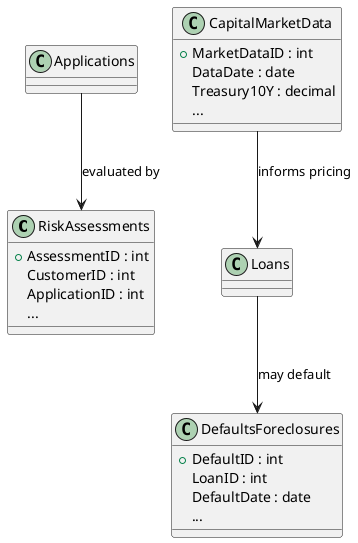 @startuml Risk_CapitalMarkets
class RiskAssessments {
  +AssessmentID : int
  CustomerID : int
  ApplicationID : int
  ...
}

class CapitalMarketData {
  +MarketDataID : int
  DataDate : date
  Treasury10Y : decimal
  ...
}

class DefaultsForeclosures {
  +DefaultID : int
  LoanID : int
  DefaultDate : date
  ...
}

Applications --> RiskAssessments : evaluated by
Loans --> DefaultsForeclosures : may default
CapitalMarketData --> Loans : informs pricing

@enduml

